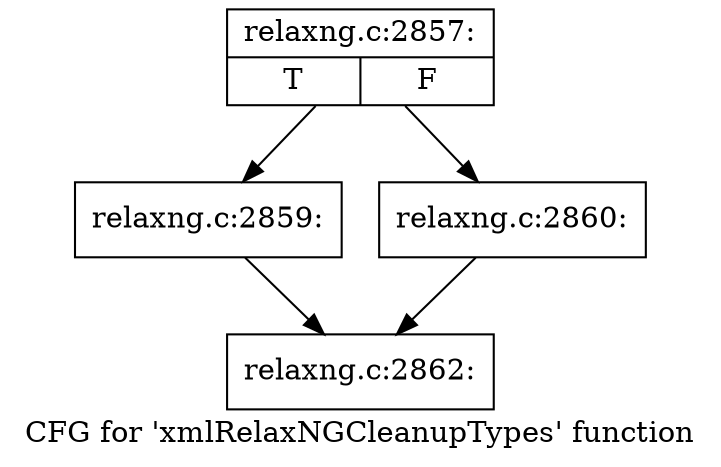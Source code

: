 digraph "CFG for 'xmlRelaxNGCleanupTypes' function" {
	label="CFG for 'xmlRelaxNGCleanupTypes' function";

	Node0x555e9c039730 [shape=record,label="{relaxng.c:2857:|{<s0>T|<s1>F}}"];
	Node0x555e9c039730 -> Node0x555e9c039920;
	Node0x555e9c039730 -> Node0x555e9c039970;
	Node0x555e9c039920 [shape=record,label="{relaxng.c:2859:}"];
	Node0x555e9c039920 -> Node0x555e9c039780;
	Node0x555e9c039970 [shape=record,label="{relaxng.c:2860:}"];
	Node0x555e9c039970 -> Node0x555e9c039780;
	Node0x555e9c039780 [shape=record,label="{relaxng.c:2862:}"];
}
